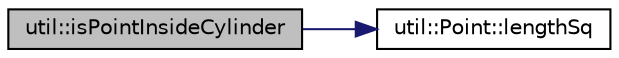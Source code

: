 digraph "util::isPointInsideCylinder"
{
  edge [fontname="Helvetica",fontsize="10",labelfontname="Helvetica",labelfontsize="10"];
  node [fontname="Helvetica",fontsize="10",shape=record];
  rankdir="LR";
  Node580 [label="util::isPointInsideCylinder",height=0.2,width=0.4,color="black", fillcolor="grey75", style="filled", fontcolor="black"];
  Node580 -> Node581 [color="midnightblue",fontsize="10",style="solid",fontname="Helvetica"];
  Node581 [label="util::Point::lengthSq",height=0.2,width=0.4,color="black", fillcolor="white", style="filled",URL="$structutil_1_1Point.html#abc4f3f285687df8b5522fc1b42178d3c",tooltip="Computes the Euclidean length of the vector. "];
}
